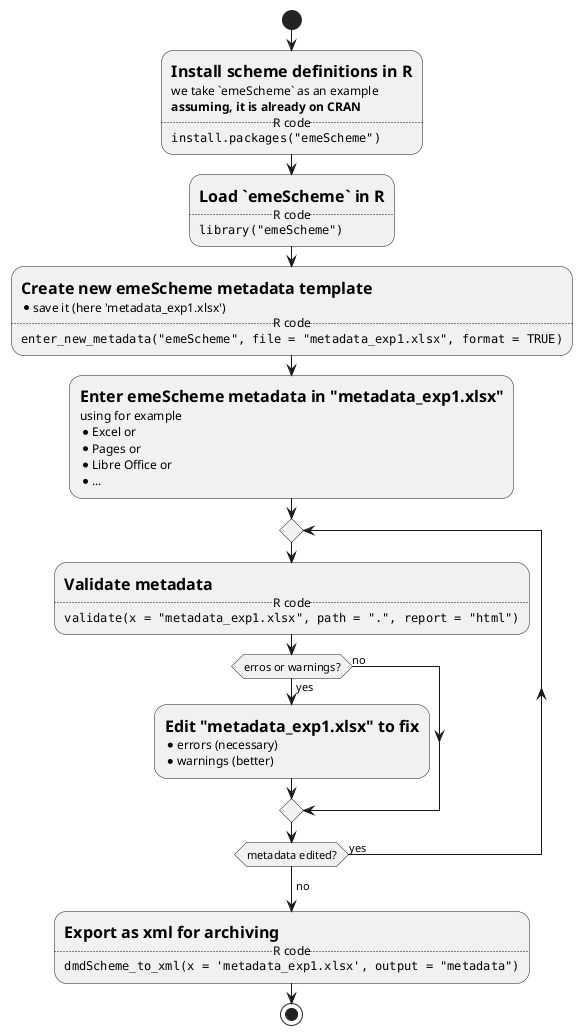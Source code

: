 @startuml

start
''''''''''''
:= Install scheme definitions in R
we take `emeScheme` as an example
**assuming, it is already on CRAN**
..R code..
""install.packages("emeScheme")"";
''''''''''''
:= Load `emeScheme` in R
..R code..
""library("emeScheme")"";
''''''''''''
:= Create new emeScheme metadata template
* save it (here 'metadata_exp1.xlsx')
..R code..
""enter_new_metadata("emeScheme", file = "metadata_exp1.xlsx", format = TRUE)"";
''''''''''''
:= Enter emeScheme metadata in "metadata_exp1.xlsx"
using for example
* Excel or
* Pages or
* Libre Office or
* ...;
''''''''''''
repeat
  := Validate metadata
  ..R code..
  ""validate(x = "metadata_exp1.xlsx", path = ".", report = "html")"";
  if (erros or warnings?) then (yes)
    := Edit "metadata_exp1.xlsx" to fix
    * errors (necessary)
    * warnings (better);
  else (no)
  endif
repeat while (metadata edited?) is (yes)
-> no;
''''''''''''
:= Export as xml for archiving
..R code..
""dmdScheme_to_xml(x = 'metadata_exp1.xlsx', output = "metadata")"";
''''''''''''
stop

@enduml
